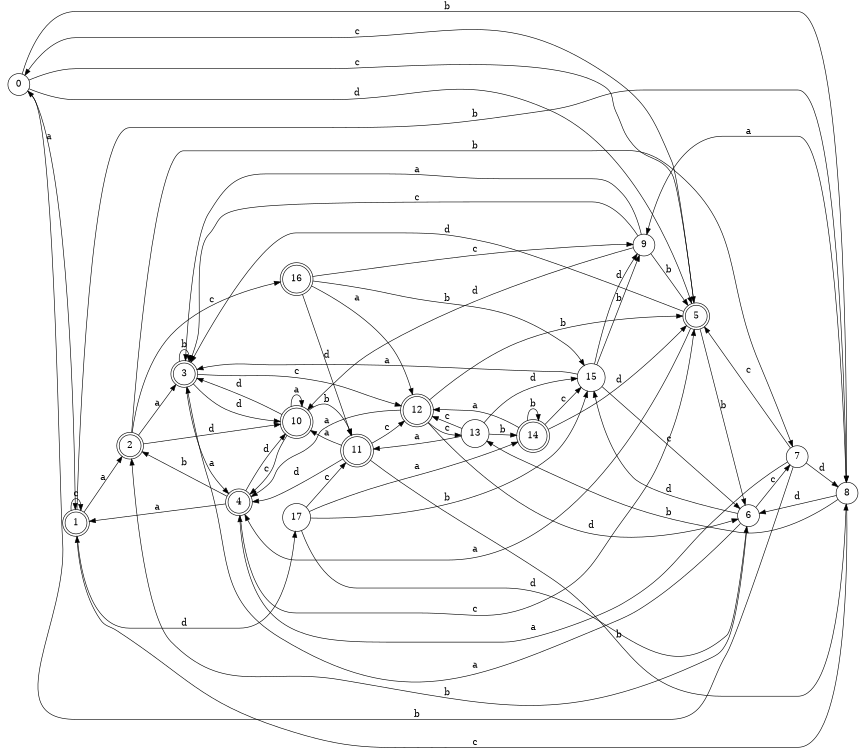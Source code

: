 digraph n15_3 {
__start0 [label="" shape="none"];

rankdir=LR;
size="8,5";

s0 [style="filled", color="black", fillcolor="white" shape="circle", label="0"];
s1 [style="rounded,filled", color="black", fillcolor="white" shape="doublecircle", label="1"];
s2 [style="rounded,filled", color="black", fillcolor="white" shape="doublecircle", label="2"];
s3 [style="rounded,filled", color="black", fillcolor="white" shape="doublecircle", label="3"];
s4 [style="rounded,filled", color="black", fillcolor="white" shape="doublecircle", label="4"];
s5 [style="rounded,filled", color="black", fillcolor="white" shape="doublecircle", label="5"];
s6 [style="filled", color="black", fillcolor="white" shape="circle", label="6"];
s7 [style="filled", color="black", fillcolor="white" shape="circle", label="7"];
s8 [style="filled", color="black", fillcolor="white" shape="circle", label="8"];
s9 [style="filled", color="black", fillcolor="white" shape="circle", label="9"];
s10 [style="rounded,filled", color="black", fillcolor="white" shape="doublecircle", label="10"];
s11 [style="rounded,filled", color="black", fillcolor="white" shape="doublecircle", label="11"];
s12 [style="rounded,filled", color="black", fillcolor="white" shape="doublecircle", label="12"];
s13 [style="filled", color="black", fillcolor="white" shape="circle", label="13"];
s14 [style="rounded,filled", color="black", fillcolor="white" shape="doublecircle", label="14"];
s15 [style="filled", color="black", fillcolor="white" shape="circle", label="15"];
s16 [style="rounded,filled", color="black", fillcolor="white" shape="doublecircle", label="16"];
s17 [style="filled", color="black", fillcolor="white" shape="circle", label="17"];
s0 -> s1 [label="a"];
s0 -> s8 [label="b"];
s0 -> s5 [label="c"];
s0 -> s5 [label="d"];
s1 -> s2 [label="a"];
s1 -> s8 [label="b"];
s1 -> s1 [label="c"];
s1 -> s17 [label="d"];
s2 -> s3 [label="a"];
s2 -> s7 [label="b"];
s2 -> s16 [label="c"];
s2 -> s10 [label="d"];
s3 -> s4 [label="a"];
s3 -> s3 [label="b"];
s3 -> s12 [label="c"];
s3 -> s10 [label="d"];
s4 -> s1 [label="a"];
s4 -> s2 [label="b"];
s4 -> s5 [label="c"];
s4 -> s10 [label="d"];
s5 -> s4 [label="a"];
s5 -> s6 [label="b"];
s5 -> s0 [label="c"];
s5 -> s3 [label="d"];
s6 -> s3 [label="a"];
s6 -> s2 [label="b"];
s6 -> s7 [label="c"];
s6 -> s15 [label="d"];
s7 -> s4 [label="a"];
s7 -> s0 [label="b"];
s7 -> s5 [label="c"];
s7 -> s8 [label="d"];
s8 -> s9 [label="a"];
s8 -> s13 [label="b"];
s8 -> s1 [label="c"];
s8 -> s6 [label="d"];
s9 -> s3 [label="a"];
s9 -> s5 [label="b"];
s9 -> s3 [label="c"];
s9 -> s10 [label="d"];
s10 -> s10 [label="a"];
s10 -> s11 [label="b"];
s10 -> s4 [label="c"];
s10 -> s3 [label="d"];
s11 -> s10 [label="a"];
s11 -> s8 [label="b"];
s11 -> s12 [label="c"];
s11 -> s4 [label="d"];
s12 -> s4 [label="a"];
s12 -> s5 [label="b"];
s12 -> s13 [label="c"];
s12 -> s6 [label="d"];
s13 -> s11 [label="a"];
s13 -> s14 [label="b"];
s13 -> s12 [label="c"];
s13 -> s15 [label="d"];
s14 -> s12 [label="a"];
s14 -> s14 [label="b"];
s14 -> s15 [label="c"];
s14 -> s5 [label="d"];
s15 -> s3 [label="a"];
s15 -> s9 [label="b"];
s15 -> s6 [label="c"];
s15 -> s9 [label="d"];
s16 -> s12 [label="a"];
s16 -> s15 [label="b"];
s16 -> s9 [label="c"];
s16 -> s11 [label="d"];
s17 -> s14 [label="a"];
s17 -> s15 [label="b"];
s17 -> s11 [label="c"];
s17 -> s6 [label="d"];

}